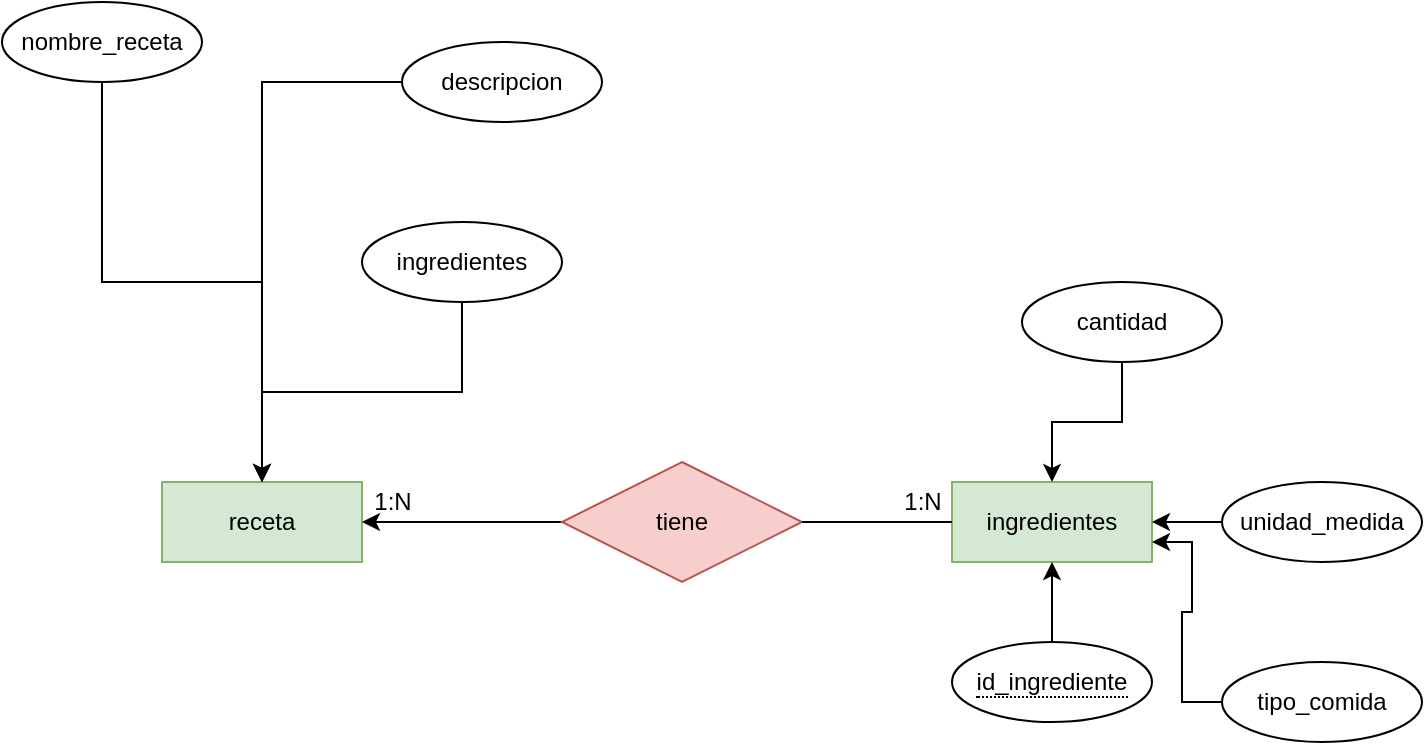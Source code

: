 <mxfile version="15.4.0" type="device"><diagram id="EYr_y1OhgMoTbZI50Ux9" name="Página-1"><mxGraphModel dx="1038" dy="1776" grid="1" gridSize="10" guides="1" tooltips="1" connect="1" arrows="1" fold="1" page="1" pageScale="1" pageWidth="827" pageHeight="1169" math="0" shadow="0"><root><mxCell id="0"/><mxCell id="1" parent="0"/><mxCell id="MvLpOOH8UxcJAWnKYNZQ-1" value="receta" style="whiteSpace=wrap;html=1;align=center;fillColor=#d5e8d4;strokeColor=#82b366;" parent="1" vertex="1"><mxGeometry x="270" y="40" width="100" height="40" as="geometry"/></mxCell><mxCell id="MvLpOOH8UxcJAWnKYNZQ-3" style="edgeStyle=orthogonalEdgeStyle;rounded=0;orthogonalLoop=1;jettySize=auto;html=1;" parent="1" source="MvLpOOH8UxcJAWnKYNZQ-2" target="MvLpOOH8UxcJAWnKYNZQ-1" edge="1"><mxGeometry relative="1" as="geometry"/></mxCell><mxCell id="MvLpOOH8UxcJAWnKYNZQ-2" value="nombre_receta" style="ellipse;whiteSpace=wrap;html=1;align=center;" parent="1" vertex="1"><mxGeometry x="190" y="-200" width="100" height="40" as="geometry"/></mxCell><mxCell id="MvLpOOH8UxcJAWnKYNZQ-7" style="edgeStyle=orthogonalEdgeStyle;rounded=0;orthogonalLoop=1;jettySize=auto;html=1;startArrow=none;" parent="1" source="MvLpOOH8UxcJAWnKYNZQ-16" target="MvLpOOH8UxcJAWnKYNZQ-1" edge="1"><mxGeometry relative="1" as="geometry"/></mxCell><mxCell id="MvLpOOH8UxcJAWnKYNZQ-4" value="ingredientes" style="whiteSpace=wrap;html=1;align=center;fillColor=#d5e8d4;strokeColor=#82b366;" parent="1" vertex="1"><mxGeometry x="665" y="40" width="100" height="40" as="geometry"/></mxCell><mxCell id="MvLpOOH8UxcJAWnKYNZQ-6" style="edgeStyle=orthogonalEdgeStyle;rounded=0;orthogonalLoop=1;jettySize=auto;html=1;" parent="1" source="MvLpOOH8UxcJAWnKYNZQ-5" target="MvLpOOH8UxcJAWnKYNZQ-4" edge="1"><mxGeometry relative="1" as="geometry"/></mxCell><mxCell id="MvLpOOH8UxcJAWnKYNZQ-5" value="&lt;span style=&quot;border-bottom: 1px dotted&quot;&gt;id_ingrediente&lt;/span&gt;" style="ellipse;whiteSpace=wrap;html=1;align=center;" parent="1" vertex="1"><mxGeometry x="665" y="120" width="100" height="40" as="geometry"/></mxCell><mxCell id="MvLpOOH8UxcJAWnKYNZQ-14" style="edgeStyle=orthogonalEdgeStyle;rounded=0;orthogonalLoop=1;jettySize=auto;html=1;" parent="1" source="MvLpOOH8UxcJAWnKYNZQ-10" target="MvLpOOH8UxcJAWnKYNZQ-1" edge="1"><mxGeometry relative="1" as="geometry"/></mxCell><mxCell id="MvLpOOH8UxcJAWnKYNZQ-10" value="ingredientes" style="ellipse;whiteSpace=wrap;html=1;align=center;" parent="1" vertex="1"><mxGeometry x="370" y="-90" width="100" height="40" as="geometry"/></mxCell><mxCell id="MvLpOOH8UxcJAWnKYNZQ-16" value="tiene" style="shape=rhombus;perimeter=rhombusPerimeter;whiteSpace=wrap;html=1;align=center;fillColor=#f8cecc;strokeColor=#b85450;" parent="1" vertex="1"><mxGeometry x="470" y="30" width="120" height="60" as="geometry"/></mxCell><mxCell id="MvLpOOH8UxcJAWnKYNZQ-17" value="" style="edgeStyle=orthogonalEdgeStyle;rounded=0;orthogonalLoop=1;jettySize=auto;html=1;endArrow=none;" parent="1" source="MvLpOOH8UxcJAWnKYNZQ-4" target="MvLpOOH8UxcJAWnKYNZQ-16" edge="1"><mxGeometry relative="1" as="geometry"><mxPoint x="720" y="60" as="sourcePoint"/><mxPoint x="910" y="60" as="targetPoint"/></mxGeometry></mxCell><mxCell id="MvLpOOH8UxcJAWnKYNZQ-18" value="1:N" style="text;html=1;resizable=0;autosize=1;align=center;verticalAlign=middle;points=[];fillColor=none;strokeColor=none;rounded=0;" parent="1" vertex="1"><mxGeometry x="370" y="40" width="30" height="20" as="geometry"/></mxCell><mxCell id="MvLpOOH8UxcJAWnKYNZQ-19" value="1:N" style="text;html=1;resizable=0;autosize=1;align=center;verticalAlign=middle;points=[];fillColor=none;strokeColor=none;rounded=0;" parent="1" vertex="1"><mxGeometry x="635" y="40" width="30" height="20" as="geometry"/></mxCell><mxCell id="MvLpOOH8UxcJAWnKYNZQ-29" style="edgeStyle=orthogonalEdgeStyle;rounded=0;orthogonalLoop=1;jettySize=auto;html=1;" parent="1" source="MvLpOOH8UxcJAWnKYNZQ-27" target="MvLpOOH8UxcJAWnKYNZQ-1" edge="1"><mxGeometry relative="1" as="geometry"/></mxCell><mxCell id="MvLpOOH8UxcJAWnKYNZQ-27" value="descripcion" style="ellipse;whiteSpace=wrap;html=1;align=center;" parent="1" vertex="1"><mxGeometry x="390" y="-180" width="100" height="40" as="geometry"/></mxCell><mxCell id="MvLpOOH8UxcJAWnKYNZQ-32" style="edgeStyle=orthogonalEdgeStyle;rounded=0;orthogonalLoop=1;jettySize=auto;html=1;" parent="1" source="MvLpOOH8UxcJAWnKYNZQ-30" target="MvLpOOH8UxcJAWnKYNZQ-4" edge="1"><mxGeometry relative="1" as="geometry"/></mxCell><mxCell id="MvLpOOH8UxcJAWnKYNZQ-30" value="unidad_medida" style="ellipse;whiteSpace=wrap;html=1;align=center;" parent="1" vertex="1"><mxGeometry x="800" y="40" width="100" height="40" as="geometry"/></mxCell><mxCell id="MvLpOOH8UxcJAWnKYNZQ-33" style="edgeStyle=orthogonalEdgeStyle;rounded=0;orthogonalLoop=1;jettySize=auto;html=1;" parent="1" source="MvLpOOH8UxcJAWnKYNZQ-31" target="MvLpOOH8UxcJAWnKYNZQ-4" edge="1"><mxGeometry relative="1" as="geometry"/></mxCell><mxCell id="MvLpOOH8UxcJAWnKYNZQ-31" value="cantidad" style="ellipse;whiteSpace=wrap;html=1;align=center;" parent="1" vertex="1"><mxGeometry x="700" y="-60" width="100" height="40" as="geometry"/></mxCell><mxCell id="MvLpOOH8UxcJAWnKYNZQ-35" style="edgeStyle=orthogonalEdgeStyle;rounded=0;orthogonalLoop=1;jettySize=auto;html=1;entryX=1;entryY=0.75;entryDx=0;entryDy=0;" parent="1" source="MvLpOOH8UxcJAWnKYNZQ-34" target="MvLpOOH8UxcJAWnKYNZQ-4" edge="1"><mxGeometry relative="1" as="geometry"/></mxCell><mxCell id="MvLpOOH8UxcJAWnKYNZQ-34" value="tipo_comida" style="ellipse;whiteSpace=wrap;html=1;align=center;" parent="1" vertex="1"><mxGeometry x="800" y="130" width="100" height="40" as="geometry"/></mxCell></root></mxGraphModel></diagram></mxfile>